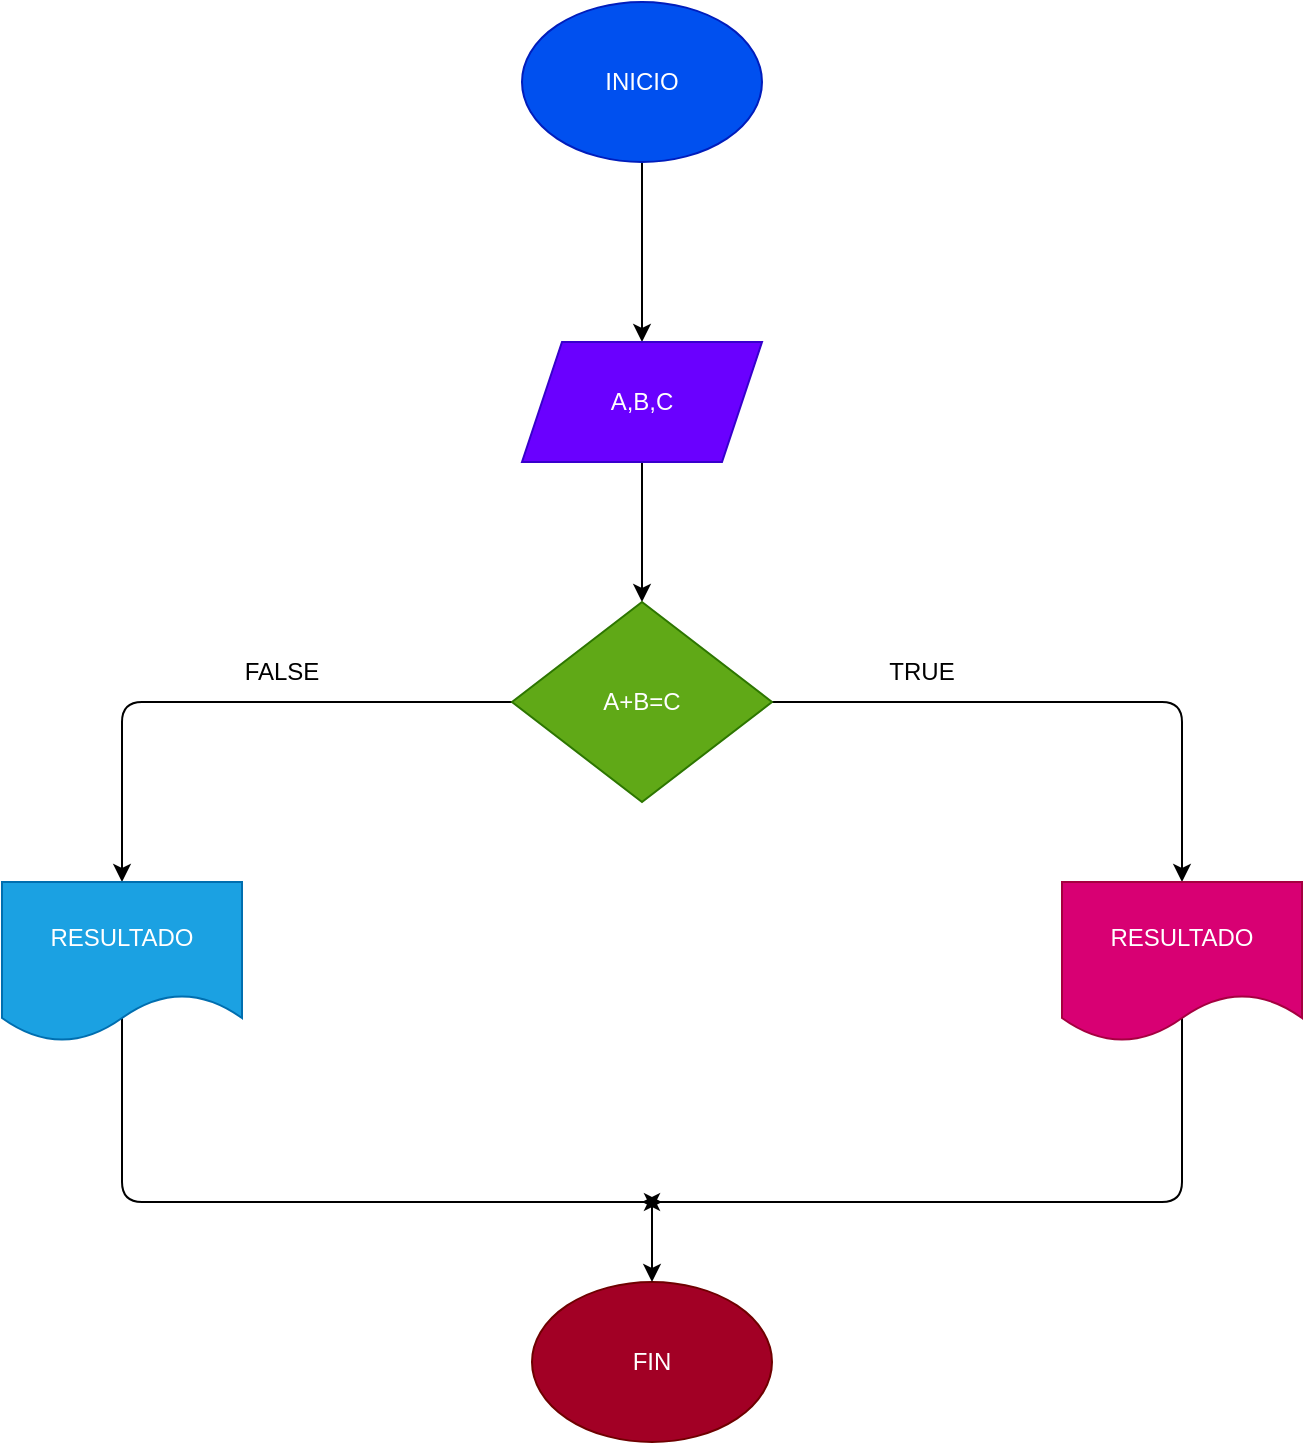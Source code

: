 <mxfile>
    <diagram id="DqVzAmPuVnFWP3jxe1LD" name="Page-1">
        <mxGraphModel dx="311" dy="557" grid="1" gridSize="10" guides="1" tooltips="1" connect="1" arrows="1" fold="1" page="1" pageScale="1" pageWidth="827" pageHeight="1169" math="0" shadow="0">
            <root>
                <mxCell id="0"/>
                <mxCell id="1" parent="0"/>
                <mxCell id="32" value="" style="edgeStyle=none;html=1;fontColor=#000000;" edge="1" parent="1" source="33" target="35">
                    <mxGeometry relative="1" as="geometry"/>
                </mxCell>
                <mxCell id="33" value="INICIO" style="ellipse;whiteSpace=wrap;html=1;fillColor=#0050ef;strokeColor=#001DBC;fontColor=#ffffff;" vertex="1" parent="1">
                    <mxGeometry x="620" y="230" width="120" height="80" as="geometry"/>
                </mxCell>
                <mxCell id="34" value="" style="edgeStyle=none;html=1;fontColor=#000000;" edge="1" parent="1" source="35" target="38">
                    <mxGeometry relative="1" as="geometry"/>
                </mxCell>
                <mxCell id="35" value="A,B,C" style="shape=parallelogram;perimeter=parallelogramPerimeter;whiteSpace=wrap;html=1;fixedSize=1;fillColor=#6a00ff;strokeColor=#3700CC;fontColor=#ffffff;" vertex="1" parent="1">
                    <mxGeometry x="620" y="400" width="120" height="60" as="geometry"/>
                </mxCell>
                <mxCell id="36" value="" style="edgeStyle=none;html=1;fontColor=#000000;" edge="1" parent="1" source="38" target="40">
                    <mxGeometry relative="1" as="geometry">
                        <Array as="points">
                            <mxPoint x="950" y="580"/>
                        </Array>
                    </mxGeometry>
                </mxCell>
                <mxCell id="37" value="" style="edgeStyle=none;html=1;fontColor=#000000;" edge="1" parent="1" source="38" target="42">
                    <mxGeometry relative="1" as="geometry">
                        <Array as="points">
                            <mxPoint x="420" y="580"/>
                        </Array>
                    </mxGeometry>
                </mxCell>
                <mxCell id="38" value="A+B=C" style="rhombus;whiteSpace=wrap;html=1;fillColor=#60a917;strokeColor=#2D7600;fontColor=#ffffff;" vertex="1" parent="1">
                    <mxGeometry x="615" y="530" width="130" height="100" as="geometry"/>
                </mxCell>
                <mxCell id="39" value="" style="edgeStyle=none;html=1;exitX=0.5;exitY=0.85;exitDx=0;exitDy=0;exitPerimeter=0;fontColor=#000000;" edge="1" parent="1" source="40">
                    <mxGeometry relative="1" as="geometry">
                        <mxPoint x="680" y="830" as="targetPoint"/>
                        <Array as="points">
                            <mxPoint x="950" y="830"/>
                        </Array>
                    </mxGeometry>
                </mxCell>
                <mxCell id="40" value="RESULTADO" style="shape=document;whiteSpace=wrap;html=1;boundedLbl=1;fillColor=#d80073;strokeColor=#A50040;fontColor=#ffffff;" vertex="1" parent="1">
                    <mxGeometry x="890" y="670" width="120" height="80" as="geometry"/>
                </mxCell>
                <mxCell id="41" value="" style="edgeStyle=none;html=1;exitX=0.5;exitY=0.825;exitDx=0;exitDy=0;exitPerimeter=0;fontColor=#000000;" edge="1" parent="1" source="42">
                    <mxGeometry relative="1" as="geometry">
                        <mxPoint x="690" y="830" as="targetPoint"/>
                        <Array as="points">
                            <mxPoint x="420" y="830"/>
                        </Array>
                    </mxGeometry>
                </mxCell>
                <mxCell id="42" value="RESULTADO" style="shape=document;whiteSpace=wrap;html=1;boundedLbl=1;fillColor=#1ba1e2;strokeColor=#006EAF;fontColor=#ffffff;" vertex="1" parent="1">
                    <mxGeometry x="360" y="670" width="120" height="80" as="geometry"/>
                </mxCell>
                <mxCell id="43" value="TRUE" style="text;html=1;strokeColor=none;fillColor=none;align=center;verticalAlign=middle;whiteSpace=wrap;rounded=0;fontColor=#000000;" vertex="1" parent="1">
                    <mxGeometry x="790" y="550" width="60" height="30" as="geometry"/>
                </mxCell>
                <mxCell id="44" value="FALSE" style="text;html=1;strokeColor=none;fillColor=none;align=center;verticalAlign=middle;whiteSpace=wrap;rounded=0;fontColor=#000000;" vertex="1" parent="1">
                    <mxGeometry x="470" y="550" width="60" height="30" as="geometry"/>
                </mxCell>
                <mxCell id="45" value="FIN" style="ellipse;whiteSpace=wrap;html=1;fillColor=#a20025;strokeColor=#6F0000;fontColor=#ffffff;" vertex="1" parent="1">
                    <mxGeometry x="625" y="870" width="120" height="80" as="geometry"/>
                </mxCell>
                <mxCell id="46" value="" style="endArrow=classic;html=1;fontColor=#000000;" edge="1" parent="1">
                    <mxGeometry width="50" height="50" relative="1" as="geometry">
                        <mxPoint x="685" y="830" as="sourcePoint"/>
                        <mxPoint x="685" y="870" as="targetPoint"/>
                    </mxGeometry>
                </mxCell>
            </root>
        </mxGraphModel>
    </diagram>
</mxfile>